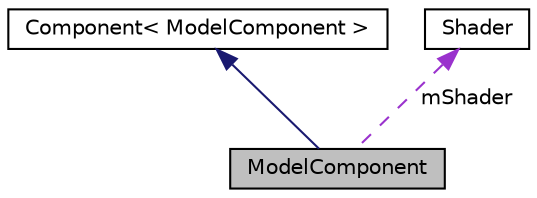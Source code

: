 digraph "ModelComponent"
{
  edge [fontname="Helvetica",fontsize="10",labelfontname="Helvetica",labelfontsize="10"];
  node [fontname="Helvetica",fontsize="10",shape=record];
  Node2 [label="ModelComponent",height=0.2,width=0.4,color="black", fillcolor="grey75", style="filled", fontcolor="black"];
  Node3 -> Node2 [dir="back",color="midnightblue",fontsize="10",style="solid",fontname="Helvetica"];
  Node3 [label="Component\< ModelComponent \>",height=0.2,width=0.4,color="black", fillcolor="white", style="filled",URL="$struct_component.html"];
  Node4 -> Node2 [dir="back",color="darkorchid3",fontsize="10",style="dashed",label=" mShader" ,fontname="Helvetica"];
  Node4 [label="Shader",height=0.2,width=0.4,color="black", fillcolor="white", style="filled",URL="$class_shader.html"];
}

